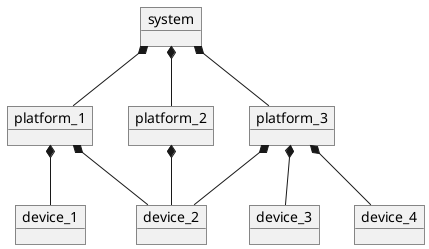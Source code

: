 @startuml

'Copyright (c) 2017 Via Technology Ltd. All Rights Reserved.

'title OpenCL Compute System Objects

object system

object platform_1
object platform_2
object platform_3

object device_1
object device_2
object device_3
object device_4

system *-- platform_1
system *-- platform_2
system *-- platform_3

platform_1 *-- device_1
platform_1 *-- device_2

platform_2 *-- device_2

platform_3 *-- device_2
platform_3 *-- device_3
platform_3 *-- device_4

@enduml